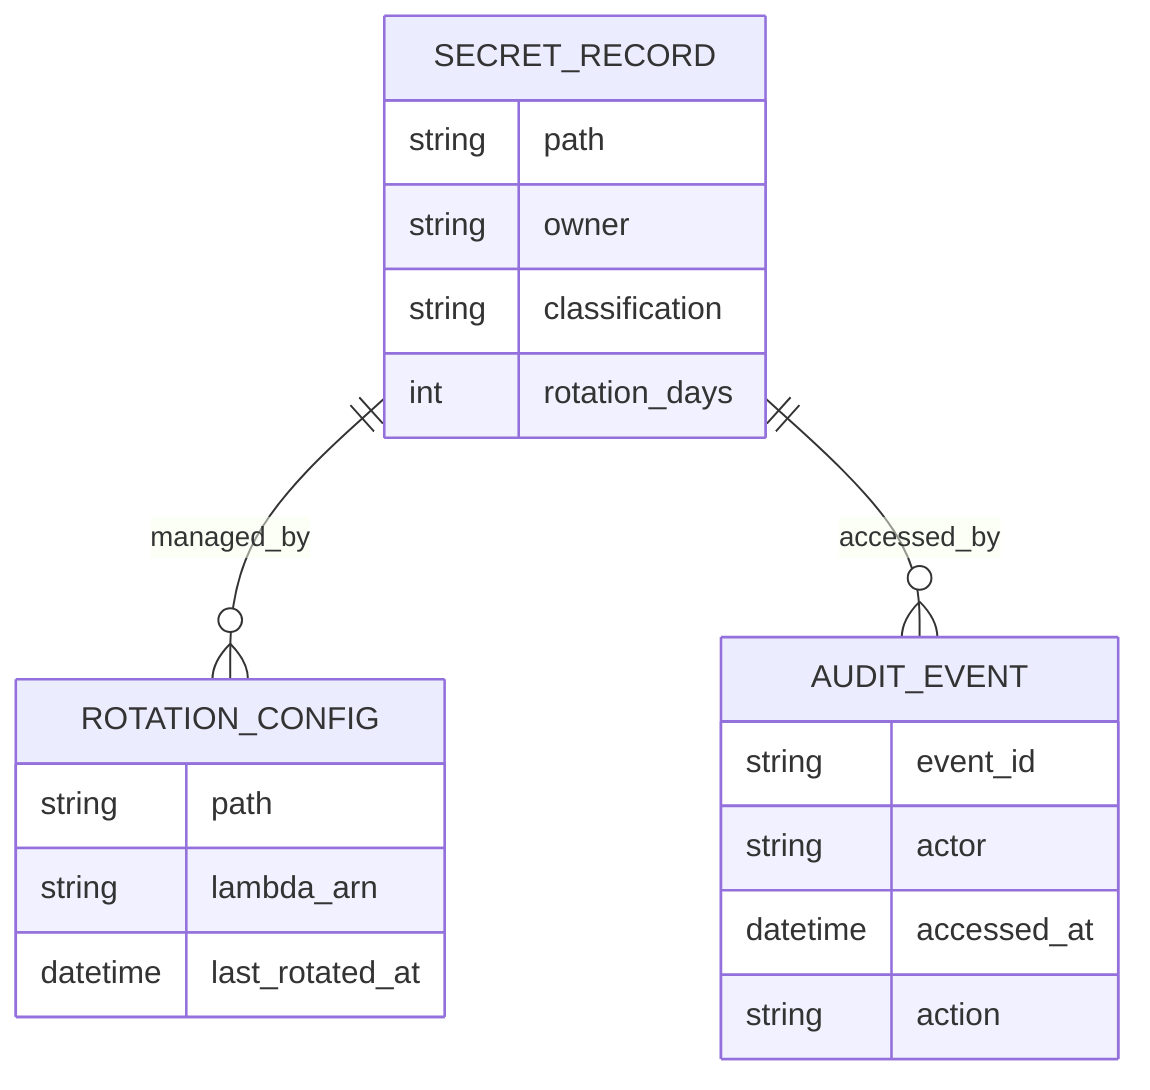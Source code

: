 erDiagram
    SECRET_RECORD {
        string path
        string owner
        string classification
        int rotation_days
    }
    ROTATION_CONFIG {
        string path
        string lambda_arn
        datetime last_rotated_at
    }
    AUDIT_EVENT {
        string event_id
        string actor
        datetime accessed_at
        string action
    }
    SECRET_RECORD ||--o{ ROTATION_CONFIG : managed_by
    SECRET_RECORD ||--o{ AUDIT_EVENT : accessed_by
